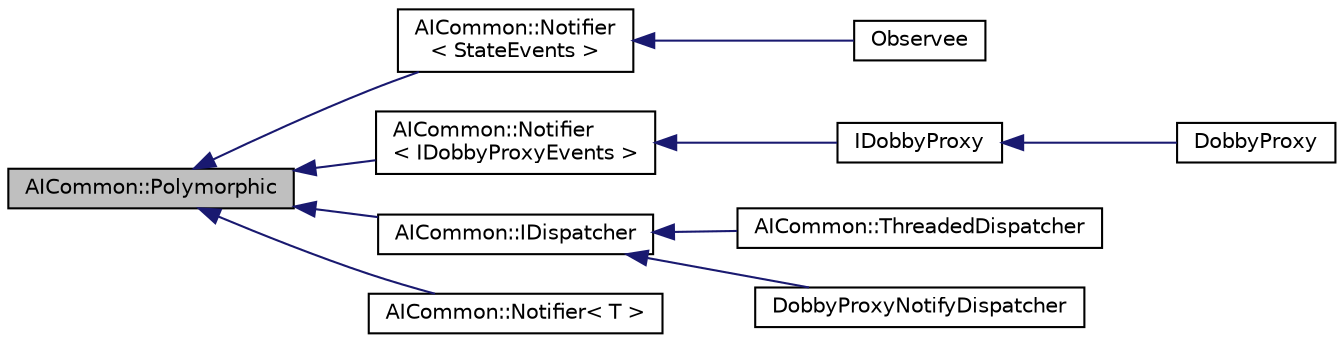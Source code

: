 digraph "AICommon::Polymorphic"
{
 // LATEX_PDF_SIZE
  edge [fontname="Helvetica",fontsize="10",labelfontname="Helvetica",labelfontsize="10"];
  node [fontname="Helvetica",fontsize="10",shape=record];
  rankdir="LR";
  Node1 [label="AICommon::Polymorphic",height=0.2,width=0.4,color="black", fillcolor="grey75", style="filled", fontcolor="black",tooltip="Inherit from this from all types that have virtual functions."];
  Node1 -> Node2 [dir="back",color="midnightblue",fontsize="10",style="solid",fontname="Helvetica"];
  Node2 [label="AICommon::Notifier\l\< StateEvents \>",height=0.2,width=0.4,color="black", fillcolor="white", style="filled",URL="$classAICommon_1_1Notifier.html",tooltip=" "];
  Node2 -> Node3 [dir="back",color="midnightblue",fontsize="10",style="solid",fontname="Helvetica"];
  Node3 [label="Observee",height=0.2,width=0.4,color="black", fillcolor="white", style="filled",URL="$classObservee.html",tooltip=" "];
  Node1 -> Node4 [dir="back",color="midnightblue",fontsize="10",style="solid",fontname="Helvetica"];
  Node4 [label="AICommon::Notifier\l\< IDobbyProxyEvents \>",height=0.2,width=0.4,color="black", fillcolor="white", style="filled",URL="$classAICommon_1_1Notifier.html",tooltip=" "];
  Node4 -> Node5 [dir="back",color="midnightblue",fontsize="10",style="solid",fontname="Helvetica"];
  Node5 [label="IDobbyProxy",height=0.2,width=0.4,color="black", fillcolor="white", style="filled",URL="$classIDobbyProxy.html",tooltip="Wrapper around an IpcService object that provides simpler method calls to the Dobby 'hypervisor' daem..."];
  Node5 -> Node6 [dir="back",color="midnightblue",fontsize="10",style="solid",fontname="Helvetica"];
  Node6 [label="DobbyProxy",height=0.2,width=0.4,color="black", fillcolor="white", style="filled",URL="$classDobbyProxy.html",tooltip="Wrapper around an IpcService object that provides simpler method calls to the dobby daemon."];
  Node1 -> Node7 [dir="back",color="midnightblue",fontsize="10",style="solid",fontname="Helvetica"];
  Node7 [label="AICommon::IDispatcher",height=0.2,width=0.4,color="black", fillcolor="white", style="filled",URL="$classAICommon_1_1IDispatcher.html",tooltip="A dispatcher interface."];
  Node7 -> Node8 [dir="back",color="midnightblue",fontsize="10",style="solid",fontname="Helvetica"];
  Node8 [label="AICommon::ThreadedDispatcher",height=0.2,width=0.4,color="black", fillcolor="white", style="filled",URL="$classAICommon_1_1ThreadedDispatcher.html",tooltip="A dispatcher that does all the work on a single, separate thread started in constructor."];
  Node7 -> Node9 [dir="back",color="midnightblue",fontsize="10",style="solid",fontname="Helvetica"];
  Node9 [label="DobbyProxyNotifyDispatcher",height=0.2,width=0.4,color="black", fillcolor="white", style="filled",URL="$classDobbyProxyNotifyDispatcher.html",tooltip=" "];
  Node1 -> Node10 [dir="back",color="midnightblue",fontsize="10",style="solid",fontname="Helvetica"];
  Node10 [label="AICommon::Notifier\< T \>",height=0.2,width=0.4,color="black", fillcolor="white", style="filled",URL="$classAICommon_1_1Notifier.html",tooltip="A template of observable objects that send notifications defined in interface T."];
}
